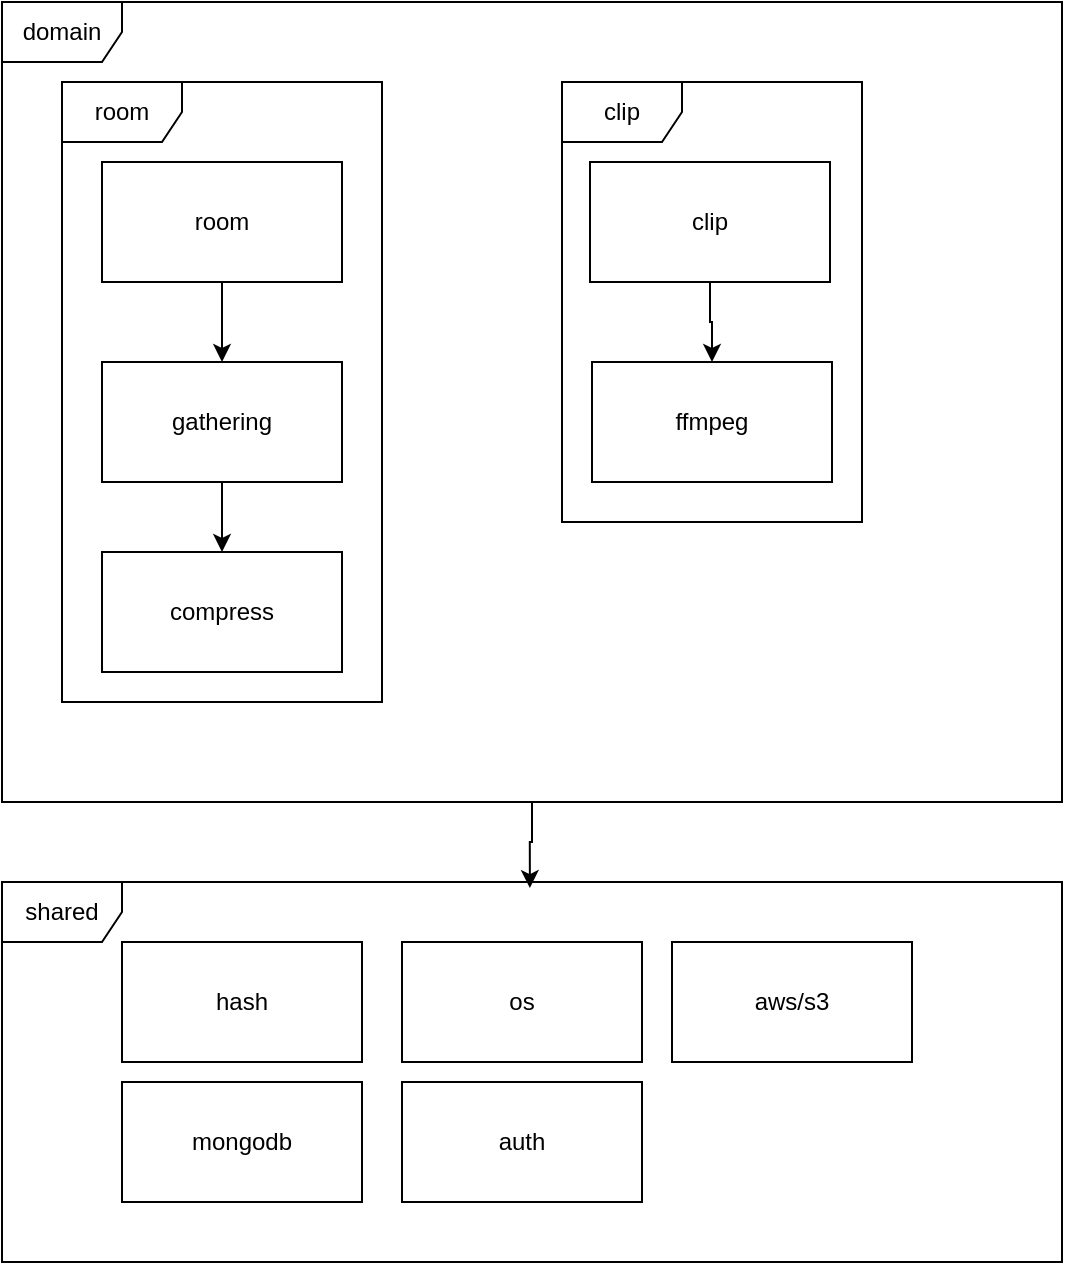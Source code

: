 <mxfile version="22.1.11" type="device">
  <diagram name="페이지-1" id="nKYn0F8ugsYFi_o_UAKw">
    <mxGraphModel dx="1466" dy="937" grid="1" gridSize="10" guides="1" tooltips="1" connect="1" arrows="1" fold="1" page="1" pageScale="1" pageWidth="827" pageHeight="1169" math="0" shadow="0">
      <root>
        <mxCell id="0" />
        <mxCell id="1" parent="0" />
        <mxCell id="2p0L1IzD1AogG1g9TVI1-20" style="edgeStyle=orthogonalEdgeStyle;rounded=0;orthogonalLoop=1;jettySize=auto;html=1;entryX=0.5;entryY=0;entryDx=0;entryDy=0;" edge="1" parent="1" source="2p0L1IzD1AogG1g9TVI1-1" target="2p0L1IzD1AogG1g9TVI1-5">
          <mxGeometry relative="1" as="geometry" />
        </mxCell>
        <mxCell id="2p0L1IzD1AogG1g9TVI1-1" value="room" style="rounded=0;whiteSpace=wrap;html=1;" vertex="1" parent="1">
          <mxGeometry x="80" y="330" width="120" height="60" as="geometry" />
        </mxCell>
        <mxCell id="2p0L1IzD1AogG1g9TVI1-22" style="edgeStyle=orthogonalEdgeStyle;rounded=0;orthogonalLoop=1;jettySize=auto;html=1;entryX=0.5;entryY=0;entryDx=0;entryDy=0;" edge="1" parent="1" source="2p0L1IzD1AogG1g9TVI1-2" target="2p0L1IzD1AogG1g9TVI1-6">
          <mxGeometry relative="1" as="geometry" />
        </mxCell>
        <mxCell id="2p0L1IzD1AogG1g9TVI1-2" value="clip" style="rounded=0;whiteSpace=wrap;html=1;" vertex="1" parent="1">
          <mxGeometry x="324" y="330" width="120" height="60" as="geometry" />
        </mxCell>
        <mxCell id="2p0L1IzD1AogG1g9TVI1-3" value="aws/s3" style="rounded=0;whiteSpace=wrap;html=1;" vertex="1" parent="1">
          <mxGeometry x="365" y="720" width="120" height="60" as="geometry" />
        </mxCell>
        <mxCell id="2p0L1IzD1AogG1g9TVI1-4" value="compress" style="rounded=0;whiteSpace=wrap;html=1;" vertex="1" parent="1">
          <mxGeometry x="80" y="525" width="120" height="60" as="geometry" />
        </mxCell>
        <mxCell id="2p0L1IzD1AogG1g9TVI1-21" style="edgeStyle=orthogonalEdgeStyle;rounded=0;orthogonalLoop=1;jettySize=auto;html=1;" edge="1" parent="1" source="2p0L1IzD1AogG1g9TVI1-5" target="2p0L1IzD1AogG1g9TVI1-4">
          <mxGeometry relative="1" as="geometry" />
        </mxCell>
        <mxCell id="2p0L1IzD1AogG1g9TVI1-5" value="gathering" style="rounded=0;whiteSpace=wrap;html=1;" vertex="1" parent="1">
          <mxGeometry x="80" y="430" width="120" height="60" as="geometry" />
        </mxCell>
        <mxCell id="2p0L1IzD1AogG1g9TVI1-6" value="ffmpeg" style="rounded=0;whiteSpace=wrap;html=1;" vertex="1" parent="1">
          <mxGeometry x="325" y="430" width="120" height="60" as="geometry" />
        </mxCell>
        <mxCell id="2p0L1IzD1AogG1g9TVI1-7" value="hash" style="rounded=0;whiteSpace=wrap;html=1;" vertex="1" parent="1">
          <mxGeometry x="90" y="720" width="120" height="60" as="geometry" />
        </mxCell>
        <mxCell id="2p0L1IzD1AogG1g9TVI1-8" value="os" style="rounded=0;whiteSpace=wrap;html=1;" vertex="1" parent="1">
          <mxGeometry x="230" y="720" width="120" height="60" as="geometry" />
        </mxCell>
        <mxCell id="2p0L1IzD1AogG1g9TVI1-10" value="domain" style="shape=umlFrame;whiteSpace=wrap;html=1;pointerEvents=0;" vertex="1" parent="1">
          <mxGeometry x="30" y="250" width="530" height="400" as="geometry" />
        </mxCell>
        <mxCell id="2p0L1IzD1AogG1g9TVI1-11" value="room" style="shape=umlFrame;whiteSpace=wrap;html=1;pointerEvents=0;" vertex="1" parent="1">
          <mxGeometry x="60" y="290" width="160" height="310" as="geometry" />
        </mxCell>
        <mxCell id="2p0L1IzD1AogG1g9TVI1-12" value="clip" style="shape=umlFrame;whiteSpace=wrap;html=1;pointerEvents=0;" vertex="1" parent="1">
          <mxGeometry x="310" y="290" width="150" height="220" as="geometry" />
        </mxCell>
        <mxCell id="2p0L1IzD1AogG1g9TVI1-13" value="shared" style="shape=umlFrame;whiteSpace=wrap;html=1;pointerEvents=0;" vertex="1" parent="1">
          <mxGeometry x="30" y="690" width="530" height="190" as="geometry" />
        </mxCell>
        <mxCell id="2p0L1IzD1AogG1g9TVI1-14" value="auth" style="rounded=0;whiteSpace=wrap;html=1;" vertex="1" parent="1">
          <mxGeometry x="230" y="790" width="120" height="60" as="geometry" />
        </mxCell>
        <mxCell id="2p0L1IzD1AogG1g9TVI1-17" value="mongodb" style="rounded=0;whiteSpace=wrap;html=1;" vertex="1" parent="1">
          <mxGeometry x="90" y="790" width="120" height="60" as="geometry" />
        </mxCell>
        <mxCell id="2p0L1IzD1AogG1g9TVI1-26" style="edgeStyle=orthogonalEdgeStyle;rounded=0;orthogonalLoop=1;jettySize=auto;html=1;entryX=0.498;entryY=0.016;entryDx=0;entryDy=0;entryPerimeter=0;" edge="1" parent="1" source="2p0L1IzD1AogG1g9TVI1-10" target="2p0L1IzD1AogG1g9TVI1-13">
          <mxGeometry relative="1" as="geometry" />
        </mxCell>
      </root>
    </mxGraphModel>
  </diagram>
</mxfile>
